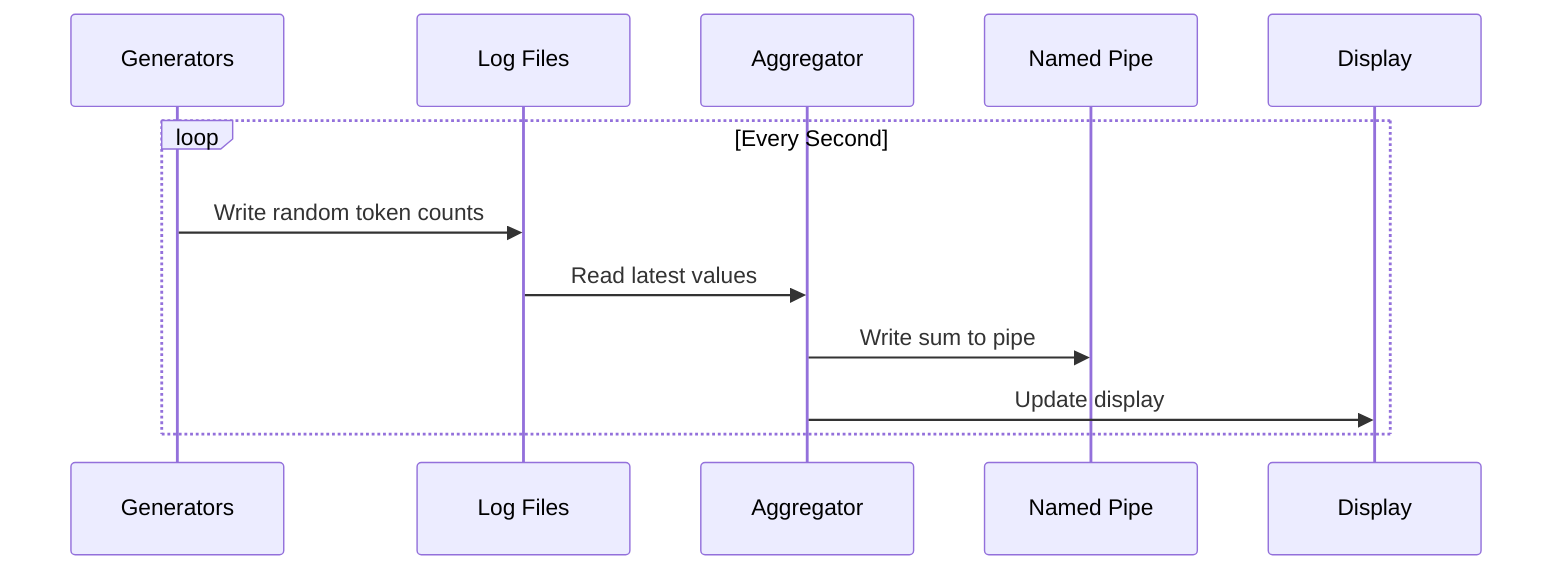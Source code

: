 sequenceDiagram
    participant G as Generators
    participant L as Log Files
    participant A as Aggregator
    participant P as Named Pipe
    participant D as Display

    loop Every Second
        G->>L: Write random token counts
        L->>A: Read latest values
        A->>P: Write sum to pipe
        A->>D: Update display
    end